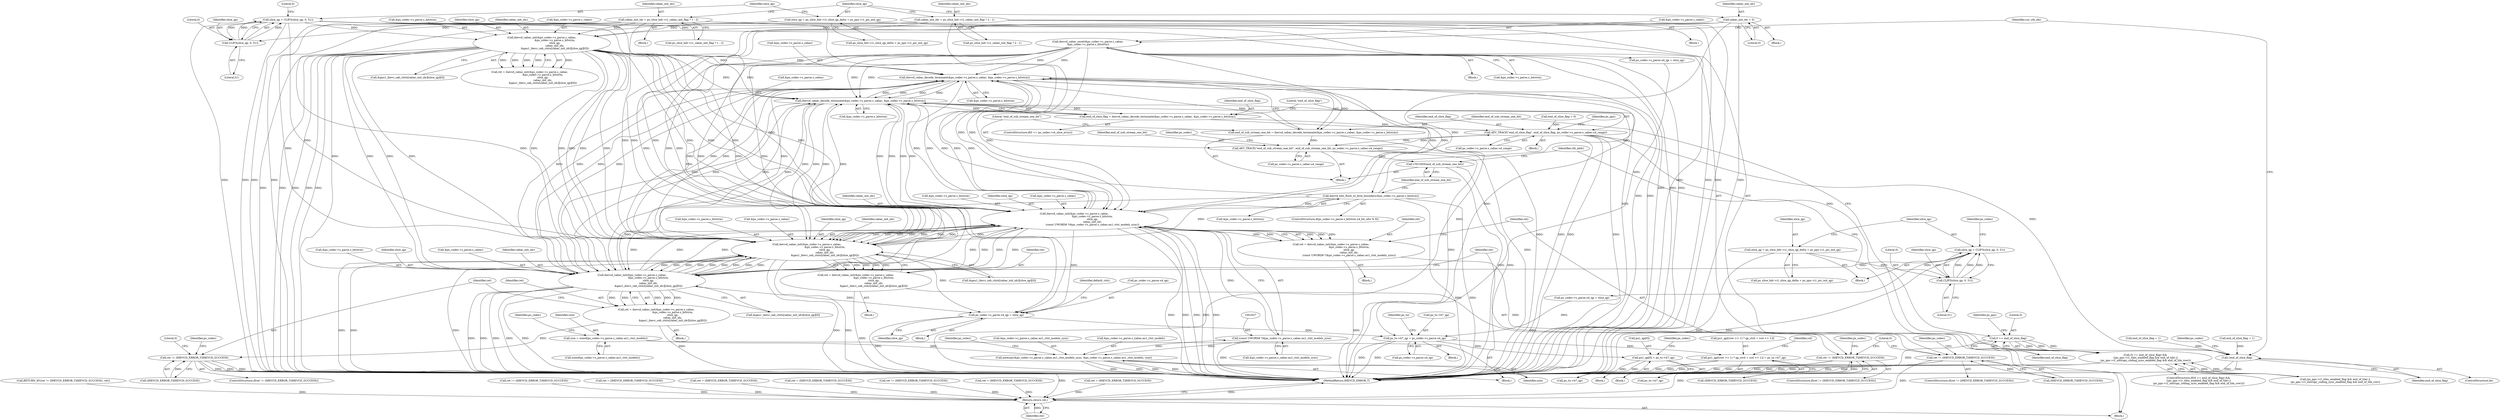 digraph "0_Android_bcfc7124f6ef9f1ec128fb2e90de774a5b33d199_0@pointer" {
"1002139" [label="(Call,ihevcd_cabac_decode_terminate(&ps_codec->s_parse.s_cabac, &ps_codec->s_parse.s_bitstrm))"];
"1000944" [label="(Call,ihevcd_cabac_reset(&ps_codec->s_parse.s_cabac,\n &ps_codec->s_parse.s_bitstrm))"];
"1001997" [label="(Call,ihevcd_cabac_decode_terminate(&ps_codec->s_parse.s_cabac, &ps_codec->s_parse.s_bitstrm))"];
"1001611" [label="(Call,ihevcd_cabac_init(&ps_codec->s_parse.s_cabac,\n                                            &ps_codec->s_parse.s_bitstrm,\n                                            slice_qp,\n                                            cabac_init_idc,\n                                            (const UWORD8 *)&ps_codec->s_parse.s_cabac.au1_ctxt_models_sync))"];
"1001564" [label="(Call,ihevcd_cabac_init(&ps_codec->s_parse.s_cabac,\n                                            &ps_codec->s_parse.s_bitstrm,\n                                            slice_qp,\n                                            cabac_init_idc,\n                                            &gau1_ihevc_cab_ctxts[cabac_init_idc][slice_qp][0]))"];
"1002139" [label="(Call,ihevcd_cabac_decode_terminate(&ps_codec->s_parse.s_cabac, &ps_codec->s_parse.s_bitstrm))"];
"1000979" [label="(Call,ihevcd_cabac_init(&ps_codec->s_parse.s_cabac,\n                                &ps_codec->s_parse.s_bitstrm,\n                                slice_qp,\n                                cabac_init_idc,\n                                &gau1_ihevc_cab_ctxts[cabac_init_idc][slice_qp][0]))"];
"1000859" [label="(Call,slice_qp = CLIP3(slice_qp, 0, 51))"];
"1000861" [label="(Call,CLIP3(slice_qp, 0, 51))"];
"1000850" [label="(Call,slice_qp = ps_slice_hdr->i1_slice_qp_delta + ps_pps->i1_pic_init_qp)"];
"1000842" [label="(Call,cabac_init_idc = ps_slice_hdr->i1_cabac_init_flag ? 1 : 2)"];
"1000832" [label="(Call,cabac_init_idc = ps_slice_hdr->i1_cabac_init_flag ? 2 : 1)"];
"1000821" [label="(Call,cabac_init_idc = 0)"];
"1001293" [label="(Call,ihevcd_cabac_init(&ps_codec->s_parse.s_cabac,\n                                        &ps_codec->s_parse.s_bitstrm,\n                                        slice_qp,\n                                        cabac_init_idc,\n                                        &gau1_ihevc_cab_ctxts[cabac_init_idc][slice_qp][0]))"];
"1002172" [label="(Call,ihevcd_bits_flush_to_byte_boundary(&ps_codec->s_parse.s_bitstrm))"];
"1001140" [label="(Call,slice_qp = CLIP3(slice_qp, 0, 51))"];
"1001142" [label="(Call,CLIP3(slice_qp, 0, 51))"];
"1001131" [label="(Call,slice_qp = ps_slice_hdr->i1_slice_qp_delta + ps_pps->i1_pic_init_qp)"];
"1001626" [label="(Call,(const UWORD8 *)&ps_codec->s_parse.s_cabac.au1_ctxt_models_sync)"];
"1002070" [label="(Call,memcpy(&ps_codec->s_parse.s_cabac.au1_ctxt_models_sync, &ps_codec->s_parse.s_cabac.au1_ctxt_models, size))"];
"1002060" [label="(Call,size = sizeof(ps_codec->s_parse.s_cabac.au1_ctxt_models))"];
"1001291" [label="(Call,ret = ihevcd_cabac_init(&ps_codec->s_parse.s_cabac,\n                                        &ps_codec->s_parse.s_bitstrm,\n                                        slice_qp,\n                                        cabac_init_idc,\n                                        &gau1_ihevc_cab_ctxts[cabac_init_idc][slice_qp][0]))"];
"1001317" [label="(Call,ret != (IHEVCD_ERROR_T)IHEVCD_SUCCESS)"];
"1005171" [label="(Return,return ret;)"];
"1001552" [label="(Call,ps_codec->s_parse.u4_qp = slice_qp)"];
"1001856" [label="(Call,ps_tu->b7_qp = ps_codec->s_parse.u4_qp)"];
"1002818" [label="(Call,pu1_qp[0] = ps_tu->b7_qp)"];
"1002906" [label="(Call,pu1_qp[(row >> 1) * qp_strd + (col >> 1)] = ps_tu->b7_qp)"];
"1001562" [label="(Call,ret = ihevcd_cabac_init(&ps_codec->s_parse.s_cabac,\n                                            &ps_codec->s_parse.s_bitstrm,\n                                            slice_qp,\n                                            cabac_init_idc,\n                                            &gau1_ihevc_cab_ctxts[cabac_init_idc][slice_qp][0]))"];
"1001588" [label="(Call,ret != (IHEVCD_ERROR_T)IHEVCD_SUCCESS)"];
"1001609" [label="(Call,ret = ihevcd_cabac_init(&ps_codec->s_parse.s_cabac,\n                                            &ps_codec->s_parse.s_bitstrm,\n                                            slice_qp,\n                                            cabac_init_idc,\n                                            (const UWORD8 *)&ps_codec->s_parse.s_cabac.au1_ctxt_models_sync))"];
"1001637" [label="(Call,ret != (IHEVCD_ERROR_T)IHEVCD_SUCCESS)"];
"1001995" [label="(Call,end_of_slice_flag = ihevcd_cabac_decode_terminate(&ps_codec->s_parse.s_cabac, &ps_codec->s_parse.s_bitstrm))"];
"1002014" [label="(Call,AEV_TRACE(\"end_of_slice_flag\", end_of_slice_flag, ps_codec->s_parse.s_cabac.u4_range))"];
"1002121" [label="(Call,0 == end_of_slice_flag)"];
"1002120" [label="(Call,(0 == end_of_slice_flag) &&\n ((ps_pps->i1_tiles_enabled_flag && end_of_tile) ||\n (ps_pps->i1_entropy_coding_sync_enabled_flag && end_of_tile_row)))"];
"1004775" [label="(Call,!end_of_slice_flag)"];
"1002152" [label="(Call,AEV_TRACE(\"end_of_sub_stream_one_bit\", end_of_sub_stream_one_bit, ps_codec->s_parse.s_cabac.u4_range))"];
"1002179" [label="(Call,UNUSED(end_of_sub_stream_one_bit))"];
"1002137" [label="(Call,end_of_sub_stream_one_bit = ihevcd_cabac_decode_terminate(&ps_codec->s_parse.s_cabac, &ps_codec->s_parse.s_bitstrm))"];
"1002817" [label="(Block,)"];
"1002155" [label="(Call,ps_codec->s_parse.s_cabac.u4_range)"];
"1001628" [label="(Call,&ps_codec->s_parse.s_cabac.au1_ctxt_models_sync)"];
"1001017" [label="(Call,ret = (IHEVCD_ERROR_T)IHEVCD_SUCCESS)"];
"1001651" [label="(Call,ret = (IHEVCD_ERROR_T)IHEVCD_SUCCESS)"];
"1001291" [label="(Call,ret = ihevcd_cabac_init(&ps_codec->s_parse.s_cabac,\n                                        &ps_codec->s_parse.s_bitstrm,\n                                        slice_qp,\n                                        cabac_init_idc,\n                                        &gau1_ihevc_cab_ctxts[cabac_init_idc][slice_qp][0]))"];
"1002123" [label="(Identifier,end_of_slice_flag)"];
"1002071" [label="(Call,&ps_codec->s_parse.s_cabac.au1_ctxt_models_sync)"];
"1001027" [label="(Identifier,cur_ctb_idx)"];
"1002079" [label="(Call,&ps_codec->s_parse.s_cabac.au1_ctxt_models)"];
"1001612" [label="(Call,&ps_codec->s_parse.s_cabac)"];
"1002818" [label="(Call,pu1_qp[0] = ps_tu->b7_qp)"];
"1000503" [label="(Call,RETURN_IF((ret != (IHEVCD_ERROR_T)IHEVCD_SUCCESS), ret))"];
"1002152" [label="(Call,AEV_TRACE(\"end_of_sub_stream_one_bit\", end_of_sub_stream_one_bit, ps_codec->s_parse.s_cabac.u4_range))"];
"1002822" [label="(Call,ps_tu->b7_qp)"];
"1001146" [label="(Call,ps_codec->s_parse.u4_qp = slice_qp)"];
"1001144" [label="(Literal,0)"];
"1000841" [label="(Block,)"];
"1001998" [label="(Call,&ps_codec->s_parse.s_cabac)"];
"1001560" [label="(Identifier,default_ctxt)"];
"1001857" [label="(Call,ps_tu->b7_qp)"];
"1001003" [label="(Call,ret != (IHEVCD_ERROR_T)IHEVCD_SUCCESS)"];
"1001149" [label="(Identifier,ps_codec)"];
"1001293" [label="(Call,ihevcd_cabac_init(&ps_codec->s_parse.s_cabac,\n                                        &ps_codec->s_parse.s_bitstrm,\n                                        slice_qp,\n                                        cabac_init_idc,\n                                        &gau1_ihevc_cab_ctxts[cabac_init_idc][slice_qp][0]))"];
"1000994" [label="(Call,&gau1_ihevc_cab_ctxts[cabac_init_idc][slice_qp][0])"];
"1002903" [label="(Identifier,col)"];
"1002070" [label="(Call,memcpy(&ps_codec->s_parse.s_cabac.au1_ctxt_models_sync, &ps_codec->s_parse.s_cabac.au1_ctxt_models, size))"];
"1001553" [label="(Call,ps_codec->s_parse.u4_qp)"];
"1001562" [label="(Call,ret = ihevcd_cabac_init(&ps_codec->s_parse.s_cabac,\n                                            &ps_codec->s_parse.s_bitstrm,\n                                            slice_qp,\n                                            cabac_init_idc,\n                                            &gau1_ihevc_cab_ctxts[cabac_init_idc][slice_qp][0]))"];
"1001645" [label="(Identifier,ps_codec)"];
"1002184" [label="(Identifier,ctb_addr)"];
"1002906" [label="(Call,pu1_qp[(row >> 1) * qp_strd + (col >> 1)] = ps_tu->b7_qp)"];
"1002139" [label="(Call,ihevcd_cabac_decode_terminate(&ps_codec->s_parse.s_cabac, &ps_codec->s_parse.s_bitstrm))"];
"1001300" [label="(Call,&ps_codec->s_parse.s_bitstrm)"];
"1001140" [label="(Call,slice_qp = CLIP3(slice_qp, 0, 51))"];
"1001023" [label="(Block,)"];
"1002014" [label="(Call,AEV_TRACE(\"end_of_slice_flag\", end_of_slice_flag, ps_codec->s_parse.s_cabac.u4_range))"];
"1004769" [label="(Call,end_of_slice_flag = 1)"];
"1002918" [label="(Call,ps_tu->b7_qp)"];
"1001571" [label="(Call,&ps_codec->s_parse.s_bitstrm)"];
"1002172" [label="(Call,ihevcd_bits_flush_to_byte_boundary(&ps_codec->s_parse.s_bitstrm))"];
"1000834" [label="(Call,ps_slice_hdr->i1_cabac_init_flag ? 2 : 1)"];
"1001131" [label="(Call,slice_qp = ps_slice_hdr->i1_slice_qp_delta + ps_pps->i1_pic_init_qp)"];
"1001602" [label="(Call,ret = (IHEVCD_ERROR_T)IHEVCD_SUCCESS)"];
"1005172" [label="(Identifier,ret)"];
"1002819" [label="(Call,pu1_qp[0])"];
"1001860" [label="(Call,ps_codec->s_parse.u4_qp)"];
"1002017" [label="(Call,ps_codec->s_parse.s_cabac.u4_range)"];
"1001318" [label="(Identifier,ret)"];
"1001325" [label="(Identifier,ps_codec)"];
"1001800" [label="(Block,)"];
"1001552" [label="(Call,ps_codec->s_parse.u4_qp = slice_qp)"];
"1000850" [label="(Call,slice_qp = ps_slice_hdr->i1_slice_qp_delta + ps_pps->i1_pic_init_qp)"];
"1000859" [label="(Call,slice_qp = CLIP3(slice_qp, 0, 51))"];
"1000832" [label="(Call,cabac_init_idc = ps_slice_hdr->i1_cabac_init_flag ? 2 : 1)"];
"1001338" [label="(Literal,0)"];
"1001608" [label="(Block,)"];
"1000191" [label="(Block,)"];
"1000943" [label="(Block,)"];
"1002124" [label="(Call,(ps_pps->i1_tiles_enabled_flag && end_of_tile) ||\n (ps_pps->i1_entropy_coding_sync_enabled_flag && end_of_tile_row))"];
"1001587" [label="(ControlStructure,if(ret != (IHEVCD_ERROR_T)IHEVCD_SUCCESS))"];
"1001636" [label="(ControlStructure,if(ret != (IHEVCD_ERROR_T)IHEVCD_SUCCESS))"];
"1002140" [label="(Call,&ps_codec->s_parse.s_cabac)"];
"1001856" [label="(Call,ps_tu->b7_qp = ps_codec->s_parse.u4_qp)"];
"1001658" [label="(Literal,0)"];
"1001626" [label="(Call,(const UWORD8 *)&ps_codec->s_parse.s_cabac.au1_ctxt_models_sync)"];
"1000821" [label="(Call,cabac_init_idc = 0)"];
"1002137" [label="(Call,end_of_sub_stream_one_bit = ihevcd_cabac_decode_terminate(&ps_codec->s_parse.s_cabac, &ps_codec->s_parse.s_bitstrm))"];
"1000831" [label="(Block,)"];
"1000843" [label="(Identifier,cabac_init_idc)"];
"1001989" [label="(ControlStructure,if(0 == ps_codec->i4_slice_error))"];
"1000945" [label="(Call,&ps_codec->s_parse.s_cabac)"];
"1000977" [label="(Call,ret = ihevcd_cabac_init(&ps_codec->s_parse.s_cabac,\n                                &ps_codec->s_parse.s_bitstrm,\n                                slice_qp,\n                                cabac_init_idc,\n                                &gau1_ihevc_cab_ctxts[cabac_init_idc][slice_qp][0]))"];
"1001306" [label="(Identifier,slice_qp)"];
"1002062" [label="(Call,sizeof(ps_codec->s_parse.s_cabac.au1_ctxt_models))"];
"1001639" [label="(Call,(IHEVCD_ERROR_T)IHEVCD_SUCCESS)"];
"1001130" [label="(Block,)"];
"1001132" [label="(Identifier,slice_qp)"];
"1000951" [label="(Call,&ps_codec->s_parse.s_bitstrm)"];
"1001625" [label="(Identifier,cabac_init_idc)"];
"1001618" [label="(Call,&ps_codec->s_parse.s_bitstrm)"];
"1002004" [label="(Call,&ps_codec->s_parse.s_bitstrm)"];
"1001317" [label="(Call,ret != (IHEVCD_ERROR_T)IHEVCD_SUCCESS)"];
"1001638" [label="(Identifier,ret)"];
"1000864" [label="(Literal,51)"];
"1001624" [label="(Identifier,slice_qp)"];
"1000823" [label="(Literal,0)"];
"1002173" [label="(Call,&ps_codec->s_parse.s_bitstrm)"];
"1001561" [label="(Block,)"];
"1000860" [label="(Identifier,slice_qp)"];
"1002093" [label="(Identifier,ps_codec)"];
"1001141" [label="(Identifier,slice_qp)"];
"1001294" [label="(Call,&ps_codec->s_parse.s_cabac)"];
"1001997" [label="(Call,ihevcd_cabac_decode_terminate(&ps_codec->s_parse.s_cabac, &ps_codec->s_parse.s_bitstrm))"];
"1002905" [label="(Block,)"];
"1000979" [label="(Call,ihevcd_cabac_init(&ps_codec->s_parse.s_cabac,\n                                &ps_codec->s_parse.s_bitstrm,\n                                slice_qp,\n                                cabac_init_idc,\n                                &gau1_ihevc_cab_ctxts[cabac_init_idc][slice_qp][0]))"];
"1002135" [label="(Block,)"];
"1002120" [label="(Call,(0 == end_of_slice_flag) &&\n ((ps_pps->i1_tiles_enabled_flag && end_of_tile) ||\n (ps_pps->i1_entropy_coding_sync_enabled_flag && end_of_tile_row)))"];
"1000986" [label="(Call,&ps_codec->s_parse.s_bitstrm)"];
"1000844" [label="(Call,ps_slice_hdr->i1_cabac_init_flag ? 1 : 2)"];
"1002127" [label="(Identifier,ps_pps)"];
"1001565" [label="(Call,&ps_codec->s_parse.s_cabac)"];
"1005173" [label="(MethodReturn,IHEVCD_ERROR_T)"];
"1001611" [label="(Call,ihevcd_cabac_init(&ps_codec->s_parse.s_cabac,\n                                            &ps_codec->s_parse.s_bitstrm,\n                                            slice_qp,\n                                            cabac_init_idc,\n                                            (const UWORD8 *)&ps_codec->s_parse.s_cabac.au1_ctxt_models_sync))"];
"1002011" [label="(Call,end_of_slice_flag = 0)"];
"1000822" [label="(Identifier,cabac_init_idc)"];
"1004775" [label="(Call,!end_of_slice_flag)"];
"1002058" [label="(Block,)"];
"1001609" [label="(Call,ret = ihevcd_cabac_init(&ps_codec->s_parse.s_cabac,\n                                            &ps_codec->s_parse.s_bitstrm,\n                                            slice_qp,\n                                            cabac_init_idc,\n                                            (const UWORD8 *)&ps_codec->s_parse.s_cabac.au1_ctxt_models_sync))"];
"1004779" [label="(Identifier,ps_codec)"];
"1001022" [label="(ControlStructure,do)"];
"1000833" [label="(Identifier,cabac_init_idc)"];
"1000842" [label="(Call,cabac_init_idc = ps_slice_hdr->i1_cabac_init_flag ? 1 : 2)"];
"1000193" [label="(Call,ret = (IHEVCD_ERROR_T)IHEVCD_SUCCESS)"];
"1001610" [label="(Identifier,ret)"];
"1001319" [label="(Call,(IHEVCD_ERROR_T)IHEVCD_SUCCESS)"];
"1001579" [label="(Call,&gau1_ihevc_cab_ctxts[cabac_init_idc][slice_qp][0])"];
"1001331" [label="(Call,ret = (IHEVCD_ERROR_T)IHEVCD_SUCCESS)"];
"1002060" [label="(Call,size = sizeof(ps_codec->s_parse.s_cabac.au1_ctxt_models))"];
"1001590" [label="(Call,(IHEVCD_ERROR_T)IHEVCD_SUCCESS)"];
"1002907" [label="(Call,pu1_qp[(row >> 1) * qp_strd + (col >> 1)])"];
"1002119" [label="(ControlStructure,if((0 == end_of_slice_flag) &&\n ((ps_pps->i1_tiles_enabled_flag && end_of_tile) ||\n (ps_pps->i1_entropy_coding_sync_enabled_flag && end_of_tile_row))))"];
"1004776" [label="(Identifier,end_of_slice_flag)"];
"1001522" [label="(Block,)"];
"1001995" [label="(Call,end_of_slice_flag = ihevcd_cabac_decode_terminate(&ps_codec->s_parse.s_cabac, &ps_codec->s_parse.s_bitstrm))"];
"1000992" [label="(Identifier,slice_qp)"];
"1001563" [label="(Identifier,ret)"];
"1001596" [label="(Identifier,ps_codec)"];
"1001145" [label="(Literal,51)"];
"1001588" [label="(Call,ret != (IHEVCD_ERROR_T)IHEVCD_SUCCESS)"];
"1001637" [label="(Call,ret != (IHEVCD_ERROR_T)IHEVCD_SUCCESS)"];
"1002027" [label="(Identifier,ps_pps)"];
"1000863" [label="(Literal,0)"];
"1000993" [label="(Identifier,cabac_init_idc)"];
"1000861" [label="(Call,CLIP3(slice_qp, 0, 51))"];
"1001143" [label="(Identifier,slice_qp)"];
"1002016" [label="(Identifier,end_of_slice_flag)"];
"1002121" [label="(Call,0 == end_of_slice_flag)"];
"1002924" [label="(Identifier,ps_codec)"];
"1002061" [label="(Identifier,size)"];
"1000980" [label="(Call,&ps_codec->s_parse.s_cabac)"];
"1000851" [label="(Identifier,slice_qp)"];
"1000862" [label="(Identifier,slice_qp)"];
"1000852" [label="(Call,ps_slice_hdr->i1_slice_qp_delta + ps_pps->i1_pic_init_qp)"];
"1002146" [label="(Call,&ps_codec->s_parse.s_bitstrm)"];
"1000868" [label="(Literal,0)"];
"1001564" [label="(Call,ihevcd_cabac_init(&ps_codec->s_parse.s_cabac,\n                                            &ps_codec->s_parse.s_bitstrm,\n                                            slice_qp,\n                                            cabac_init_idc,\n                                            &gau1_ihevc_cab_ctxts[cabac_init_idc][slice_qp][0]))"];
"1001307" [label="(Identifier,cabac_init_idc)"];
"1002180" [label="(Identifier,end_of_sub_stream_one_bit)"];
"1002154" [label="(Identifier,end_of_sub_stream_one_bit)"];
"1001577" [label="(Identifier,slice_qp)"];
"1000944" [label="(Call,ihevcd_cabac_reset(&ps_codec->s_parse.s_cabac,\n &ps_codec->s_parse.s_bitstrm))"];
"1001290" [label="(Block,)"];
"1002167" [label="(Identifier,ps_codec)"];
"1004692" [label="(Call,end_of_slice_flag = 1)"];
"1002015" [label="(Literal,\"end_of_slice_flag\")"];
"1005171" [label="(Return,return ret;)"];
"1001436" [label="(Call,ret != (IHEVCD_ERROR_T)IHEVCD_SUCCESS)"];
"1001578" [label="(Identifier,cabac_init_idc)"];
"1002122" [label="(Literal,0)"];
"1001589" [label="(Identifier,ret)"];
"1002075" [label="(Identifier,ps_codec)"];
"1002138" [label="(Identifier,end_of_sub_stream_one_bit)"];
"1001316" [label="(ControlStructure,if(ret != (IHEVCD_ERROR_T)IHEVCD_SUCCESS))"];
"1001558" [label="(Identifier,slice_qp)"];
"1002162" [label="(ControlStructure,if(ps_codec->s_parse.s_bitstrm.u4_bit_ofst % 8))"];
"1000894" [label="(Call,ps_codec->s_parse.u4_qp = slice_qp)"];
"1001142" [label="(Call,CLIP3(slice_qp, 0, 51))"];
"1000820" [label="(Block,)"];
"1001867" [label="(Identifier,ps_tu)"];
"1002153" [label="(Literal,\"end_of_sub_stream_one_bit\")"];
"1001308" [label="(Call,&gau1_ihevc_cab_ctxts[cabac_init_idc][slice_qp][0])"];
"1002087" [label="(Identifier,size)"];
"1001292" [label="(Identifier,ret)"];
"1001133" [label="(Call,ps_slice_hdr->i1_slice_qp_delta + ps_pps->i1_pic_init_qp)"];
"1001996" [label="(Identifier,end_of_slice_flag)"];
"1002179" [label="(Call,UNUSED(end_of_sub_stream_one_bit))"];
"1002139" -> "1002137"  [label="AST: "];
"1002139" -> "1002146"  [label="CFG: "];
"1002140" -> "1002139"  [label="AST: "];
"1002146" -> "1002139"  [label="AST: "];
"1002137" -> "1002139"  [label="CFG: "];
"1002139" -> "1005173"  [label="DDG: "];
"1002139" -> "1005173"  [label="DDG: "];
"1002139" -> "1001293"  [label="DDG: "];
"1002139" -> "1001293"  [label="DDG: "];
"1002139" -> "1001564"  [label="DDG: "];
"1002139" -> "1001564"  [label="DDG: "];
"1002139" -> "1001611"  [label="DDG: "];
"1002139" -> "1001611"  [label="DDG: "];
"1002139" -> "1001997"  [label="DDG: "];
"1002139" -> "1001997"  [label="DDG: "];
"1002139" -> "1002137"  [label="DDG: "];
"1002139" -> "1002137"  [label="DDG: "];
"1000944" -> "1002139"  [label="DDG: "];
"1000944" -> "1002139"  [label="DDG: "];
"1001997" -> "1002139"  [label="DDG: "];
"1001997" -> "1002139"  [label="DDG: "];
"1001611" -> "1002139"  [label="DDG: "];
"1001611" -> "1002139"  [label="DDG: "];
"1001564" -> "1002139"  [label="DDG: "];
"1001564" -> "1002139"  [label="DDG: "];
"1000979" -> "1002139"  [label="DDG: "];
"1000979" -> "1002139"  [label="DDG: "];
"1001293" -> "1002139"  [label="DDG: "];
"1001293" -> "1002139"  [label="DDG: "];
"1002172" -> "1002139"  [label="DDG: "];
"1002139" -> "1002172"  [label="DDG: "];
"1000944" -> "1000943"  [label="AST: "];
"1000944" -> "1000951"  [label="CFG: "];
"1000945" -> "1000944"  [label="AST: "];
"1000951" -> "1000944"  [label="AST: "];
"1001027" -> "1000944"  [label="CFG: "];
"1000944" -> "1005173"  [label="DDG: "];
"1000944" -> "1005173"  [label="DDG: "];
"1000944" -> "1005173"  [label="DDG: "];
"1000944" -> "1001293"  [label="DDG: "];
"1000944" -> "1001293"  [label="DDG: "];
"1000944" -> "1001564"  [label="DDG: "];
"1000944" -> "1001564"  [label="DDG: "];
"1000944" -> "1001611"  [label="DDG: "];
"1000944" -> "1001611"  [label="DDG: "];
"1000944" -> "1001997"  [label="DDG: "];
"1000944" -> "1001997"  [label="DDG: "];
"1001997" -> "1001995"  [label="AST: "];
"1001997" -> "1002004"  [label="CFG: "];
"1001998" -> "1001997"  [label="AST: "];
"1002004" -> "1001997"  [label="AST: "];
"1001995" -> "1001997"  [label="CFG: "];
"1001997" -> "1005173"  [label="DDG: "];
"1001997" -> "1005173"  [label="DDG: "];
"1001997" -> "1001293"  [label="DDG: "];
"1001997" -> "1001293"  [label="DDG: "];
"1001997" -> "1001564"  [label="DDG: "];
"1001997" -> "1001564"  [label="DDG: "];
"1001997" -> "1001611"  [label="DDG: "];
"1001997" -> "1001611"  [label="DDG: "];
"1001997" -> "1001995"  [label="DDG: "];
"1001997" -> "1001995"  [label="DDG: "];
"1001611" -> "1001997"  [label="DDG: "];
"1001611" -> "1001997"  [label="DDG: "];
"1001564" -> "1001997"  [label="DDG: "];
"1001564" -> "1001997"  [label="DDG: "];
"1000979" -> "1001997"  [label="DDG: "];
"1000979" -> "1001997"  [label="DDG: "];
"1001293" -> "1001997"  [label="DDG: "];
"1001293" -> "1001997"  [label="DDG: "];
"1002172" -> "1001997"  [label="DDG: "];
"1001611" -> "1001609"  [label="AST: "];
"1001611" -> "1001626"  [label="CFG: "];
"1001612" -> "1001611"  [label="AST: "];
"1001618" -> "1001611"  [label="AST: "];
"1001624" -> "1001611"  [label="AST: "];
"1001625" -> "1001611"  [label="AST: "];
"1001626" -> "1001611"  [label="AST: "];
"1001609" -> "1001611"  [label="CFG: "];
"1001611" -> "1005173"  [label="DDG: "];
"1001611" -> "1005173"  [label="DDG: "];
"1001611" -> "1005173"  [label="DDG: "];
"1001611" -> "1005173"  [label="DDG: "];
"1001611" -> "1005173"  [label="DDG: "];
"1001611" -> "1001293"  [label="DDG: "];
"1001611" -> "1001293"  [label="DDG: "];
"1001611" -> "1001293"  [label="DDG: "];
"1001611" -> "1001552"  [label="DDG: "];
"1001611" -> "1001564"  [label="DDG: "];
"1001611" -> "1001564"  [label="DDG: "];
"1001611" -> "1001564"  [label="DDG: "];
"1001611" -> "1001564"  [label="DDG: "];
"1001611" -> "1001609"  [label="DDG: "];
"1001611" -> "1001609"  [label="DDG: "];
"1001611" -> "1001609"  [label="DDG: "];
"1001611" -> "1001609"  [label="DDG: "];
"1001611" -> "1001609"  [label="DDG: "];
"1001564" -> "1001611"  [label="DDG: "];
"1001564" -> "1001611"  [label="DDG: "];
"1001564" -> "1001611"  [label="DDG: "];
"1001564" -> "1001611"  [label="DDG: "];
"1000979" -> "1001611"  [label="DDG: "];
"1000979" -> "1001611"  [label="DDG: "];
"1000979" -> "1001611"  [label="DDG: "];
"1000979" -> "1001611"  [label="DDG: "];
"1001293" -> "1001611"  [label="DDG: "];
"1001293" -> "1001611"  [label="DDG: "];
"1001293" -> "1001611"  [label="DDG: "];
"1001293" -> "1001611"  [label="DDG: "];
"1002172" -> "1001611"  [label="DDG: "];
"1000859" -> "1001611"  [label="DDG: "];
"1000842" -> "1001611"  [label="DDG: "];
"1000832" -> "1001611"  [label="DDG: "];
"1000821" -> "1001611"  [label="DDG: "];
"1001626" -> "1001611"  [label="DDG: "];
"1001564" -> "1001562"  [label="AST: "];
"1001564" -> "1001579"  [label="CFG: "];
"1001565" -> "1001564"  [label="AST: "];
"1001571" -> "1001564"  [label="AST: "];
"1001577" -> "1001564"  [label="AST: "];
"1001578" -> "1001564"  [label="AST: "];
"1001579" -> "1001564"  [label="AST: "];
"1001562" -> "1001564"  [label="CFG: "];
"1001564" -> "1005173"  [label="DDG: "];
"1001564" -> "1005173"  [label="DDG: "];
"1001564" -> "1005173"  [label="DDG: "];
"1001564" -> "1005173"  [label="DDG: "];
"1001564" -> "1005173"  [label="DDG: "];
"1001564" -> "1001293"  [label="DDG: "];
"1001564" -> "1001293"  [label="DDG: "];
"1001564" -> "1001293"  [label="DDG: "];
"1001564" -> "1001293"  [label="DDG: "];
"1001564" -> "1001552"  [label="DDG: "];
"1001564" -> "1001562"  [label="DDG: "];
"1001564" -> "1001562"  [label="DDG: "];
"1001564" -> "1001562"  [label="DDG: "];
"1001564" -> "1001562"  [label="DDG: "];
"1001564" -> "1001562"  [label="DDG: "];
"1000979" -> "1001564"  [label="DDG: "];
"1000979" -> "1001564"  [label="DDG: "];
"1000979" -> "1001564"  [label="DDG: "];
"1000979" -> "1001564"  [label="DDG: "];
"1000979" -> "1001564"  [label="DDG: "];
"1001293" -> "1001564"  [label="DDG: "];
"1001293" -> "1001564"  [label="DDG: "];
"1001293" -> "1001564"  [label="DDG: "];
"1001293" -> "1001564"  [label="DDG: "];
"1001293" -> "1001564"  [label="DDG: "];
"1002172" -> "1001564"  [label="DDG: "];
"1000859" -> "1001564"  [label="DDG: "];
"1000842" -> "1001564"  [label="DDG: "];
"1000832" -> "1001564"  [label="DDG: "];
"1000821" -> "1001564"  [label="DDG: "];
"1000979" -> "1000977"  [label="AST: "];
"1000979" -> "1000994"  [label="CFG: "];
"1000980" -> "1000979"  [label="AST: "];
"1000986" -> "1000979"  [label="AST: "];
"1000992" -> "1000979"  [label="AST: "];
"1000993" -> "1000979"  [label="AST: "];
"1000994" -> "1000979"  [label="AST: "];
"1000977" -> "1000979"  [label="CFG: "];
"1000979" -> "1005173"  [label="DDG: "];
"1000979" -> "1005173"  [label="DDG: "];
"1000979" -> "1005173"  [label="DDG: "];
"1000979" -> "1005173"  [label="DDG: "];
"1000979" -> "1005173"  [label="DDG: "];
"1000979" -> "1000977"  [label="DDG: "];
"1000979" -> "1000977"  [label="DDG: "];
"1000979" -> "1000977"  [label="DDG: "];
"1000979" -> "1000977"  [label="DDG: "];
"1000979" -> "1000977"  [label="DDG: "];
"1000859" -> "1000979"  [label="DDG: "];
"1000842" -> "1000979"  [label="DDG: "];
"1000832" -> "1000979"  [label="DDG: "];
"1000821" -> "1000979"  [label="DDG: "];
"1000979" -> "1001293"  [label="DDG: "];
"1000979" -> "1001293"  [label="DDG: "];
"1000979" -> "1001293"  [label="DDG: "];
"1000979" -> "1001293"  [label="DDG: "];
"1000979" -> "1001552"  [label="DDG: "];
"1000859" -> "1000191"  [label="AST: "];
"1000859" -> "1000861"  [label="CFG: "];
"1000860" -> "1000859"  [label="AST: "];
"1000861" -> "1000859"  [label="AST: "];
"1000868" -> "1000859"  [label="CFG: "];
"1000859" -> "1005173"  [label="DDG: "];
"1000859" -> "1005173"  [label="DDG: "];
"1000861" -> "1000859"  [label="DDG: "];
"1000861" -> "1000859"  [label="DDG: "];
"1000861" -> "1000859"  [label="DDG: "];
"1000859" -> "1000894"  [label="DDG: "];
"1000859" -> "1001552"  [label="DDG: "];
"1000861" -> "1000864"  [label="CFG: "];
"1000862" -> "1000861"  [label="AST: "];
"1000863" -> "1000861"  [label="AST: "];
"1000864" -> "1000861"  [label="AST: "];
"1000850" -> "1000861"  [label="DDG: "];
"1000850" -> "1000191"  [label="AST: "];
"1000850" -> "1000852"  [label="CFG: "];
"1000851" -> "1000850"  [label="AST: "];
"1000852" -> "1000850"  [label="AST: "];
"1000860" -> "1000850"  [label="CFG: "];
"1000850" -> "1005173"  [label="DDG: "];
"1000842" -> "1000841"  [label="AST: "];
"1000842" -> "1000844"  [label="CFG: "];
"1000843" -> "1000842"  [label="AST: "];
"1000844" -> "1000842"  [label="AST: "];
"1000851" -> "1000842"  [label="CFG: "];
"1000842" -> "1005173"  [label="DDG: "];
"1000842" -> "1005173"  [label="DDG: "];
"1000842" -> "1001293"  [label="DDG: "];
"1000832" -> "1000831"  [label="AST: "];
"1000832" -> "1000834"  [label="CFG: "];
"1000833" -> "1000832"  [label="AST: "];
"1000834" -> "1000832"  [label="AST: "];
"1000851" -> "1000832"  [label="CFG: "];
"1000832" -> "1005173"  [label="DDG: "];
"1000832" -> "1005173"  [label="DDG: "];
"1000832" -> "1001293"  [label="DDG: "];
"1000821" -> "1000820"  [label="AST: "];
"1000821" -> "1000823"  [label="CFG: "];
"1000822" -> "1000821"  [label="AST: "];
"1000823" -> "1000821"  [label="AST: "];
"1000851" -> "1000821"  [label="CFG: "];
"1000821" -> "1005173"  [label="DDG: "];
"1000821" -> "1001293"  [label="DDG: "];
"1001293" -> "1001291"  [label="AST: "];
"1001293" -> "1001308"  [label="CFG: "];
"1001294" -> "1001293"  [label="AST: "];
"1001300" -> "1001293"  [label="AST: "];
"1001306" -> "1001293"  [label="AST: "];
"1001307" -> "1001293"  [label="AST: "];
"1001308" -> "1001293"  [label="AST: "];
"1001291" -> "1001293"  [label="CFG: "];
"1001293" -> "1005173"  [label="DDG: "];
"1001293" -> "1005173"  [label="DDG: "];
"1001293" -> "1005173"  [label="DDG: "];
"1001293" -> "1005173"  [label="DDG: "];
"1001293" -> "1005173"  [label="DDG: "];
"1001293" -> "1001291"  [label="DDG: "];
"1001293" -> "1001291"  [label="DDG: "];
"1001293" -> "1001291"  [label="DDG: "];
"1001293" -> "1001291"  [label="DDG: "];
"1001293" -> "1001291"  [label="DDG: "];
"1002172" -> "1001293"  [label="DDG: "];
"1001140" -> "1001293"  [label="DDG: "];
"1001293" -> "1001552"  [label="DDG: "];
"1002172" -> "1002162"  [label="AST: "];
"1002172" -> "1002173"  [label="CFG: "];
"1002173" -> "1002172"  [label="AST: "];
"1002180" -> "1002172"  [label="CFG: "];
"1002172" -> "1005173"  [label="DDG: "];
"1002172" -> "1005173"  [label="DDG: "];
"1001140" -> "1001130"  [label="AST: "];
"1001140" -> "1001142"  [label="CFG: "];
"1001141" -> "1001140"  [label="AST: "];
"1001142" -> "1001140"  [label="AST: "];
"1001149" -> "1001140"  [label="CFG: "];
"1001140" -> "1005173"  [label="DDG: "];
"1001142" -> "1001140"  [label="DDG: "];
"1001142" -> "1001140"  [label="DDG: "];
"1001142" -> "1001140"  [label="DDG: "];
"1001140" -> "1001146"  [label="DDG: "];
"1001142" -> "1001145"  [label="CFG: "];
"1001143" -> "1001142"  [label="AST: "];
"1001144" -> "1001142"  [label="AST: "];
"1001145" -> "1001142"  [label="AST: "];
"1001131" -> "1001142"  [label="DDG: "];
"1001131" -> "1001130"  [label="AST: "];
"1001131" -> "1001133"  [label="CFG: "];
"1001132" -> "1001131"  [label="AST: "];
"1001133" -> "1001131"  [label="AST: "];
"1001141" -> "1001131"  [label="CFG: "];
"1001131" -> "1005173"  [label="DDG: "];
"1001626" -> "1001628"  [label="CFG: "];
"1001627" -> "1001626"  [label="AST: "];
"1001628" -> "1001626"  [label="AST: "];
"1001626" -> "1005173"  [label="DDG: "];
"1002070" -> "1001626"  [label="DDG: "];
"1001626" -> "1002070"  [label="DDG: "];
"1002070" -> "1002058"  [label="AST: "];
"1002070" -> "1002087"  [label="CFG: "];
"1002071" -> "1002070"  [label="AST: "];
"1002079" -> "1002070"  [label="AST: "];
"1002087" -> "1002070"  [label="AST: "];
"1002093" -> "1002070"  [label="CFG: "];
"1002070" -> "1005173"  [label="DDG: "];
"1002070" -> "1005173"  [label="DDG: "];
"1002070" -> "1005173"  [label="DDG: "];
"1002070" -> "1005173"  [label="DDG: "];
"1002060" -> "1002070"  [label="DDG: "];
"1002060" -> "1002058"  [label="AST: "];
"1002060" -> "1002062"  [label="CFG: "];
"1002061" -> "1002060"  [label="AST: "];
"1002062" -> "1002060"  [label="AST: "];
"1002075" -> "1002060"  [label="CFG: "];
"1001291" -> "1001290"  [label="AST: "];
"1001292" -> "1001291"  [label="AST: "];
"1001318" -> "1001291"  [label="CFG: "];
"1001291" -> "1005173"  [label="DDG: "];
"1001291" -> "1001317"  [label="DDG: "];
"1001317" -> "1001316"  [label="AST: "];
"1001317" -> "1001319"  [label="CFG: "];
"1001318" -> "1001317"  [label="AST: "];
"1001319" -> "1001317"  [label="AST: "];
"1001325" -> "1001317"  [label="CFG: "];
"1001338" -> "1001317"  [label="CFG: "];
"1001317" -> "1005173"  [label="DDG: "];
"1001317" -> "1005173"  [label="DDG: "];
"1001317" -> "1005173"  [label="DDG: "];
"1001319" -> "1001317"  [label="DDG: "];
"1001317" -> "1005171"  [label="DDG: "];
"1005171" -> "1000191"  [label="AST: "];
"1005171" -> "1005172"  [label="CFG: "];
"1005172" -> "1005171"  [label="AST: "];
"1005173" -> "1005171"  [label="CFG: "];
"1005171" -> "1005173"  [label="DDG: "];
"1005172" -> "1005171"  [label="DDG: "];
"1000193" -> "1005171"  [label="DDG: "];
"1001331" -> "1005171"  [label="DDG: "];
"1001637" -> "1005171"  [label="DDG: "];
"1001017" -> "1005171"  [label="DDG: "];
"1001602" -> "1005171"  [label="DDG: "];
"1001651" -> "1005171"  [label="DDG: "];
"1000503" -> "1005171"  [label="DDG: "];
"1001436" -> "1005171"  [label="DDG: "];
"1001588" -> "1005171"  [label="DDG: "];
"1001003" -> "1005171"  [label="DDG: "];
"1001552" -> "1001522"  [label="AST: "];
"1001552" -> "1001558"  [label="CFG: "];
"1001553" -> "1001552"  [label="AST: "];
"1001558" -> "1001552"  [label="AST: "];
"1001560" -> "1001552"  [label="CFG: "];
"1001552" -> "1005173"  [label="DDG: "];
"1001552" -> "1001856"  [label="DDG: "];
"1001856" -> "1001800"  [label="AST: "];
"1001856" -> "1001860"  [label="CFG: "];
"1001857" -> "1001856"  [label="AST: "];
"1001860" -> "1001856"  [label="AST: "];
"1001867" -> "1001856"  [label="CFG: "];
"1001856" -> "1005173"  [label="DDG: "];
"1001856" -> "1005173"  [label="DDG: "];
"1000894" -> "1001856"  [label="DDG: "];
"1001146" -> "1001856"  [label="DDG: "];
"1001856" -> "1002818"  [label="DDG: "];
"1001856" -> "1002906"  [label="DDG: "];
"1002818" -> "1002817"  [label="AST: "];
"1002818" -> "1002822"  [label="CFG: "];
"1002819" -> "1002818"  [label="AST: "];
"1002822" -> "1002818"  [label="AST: "];
"1002924" -> "1002818"  [label="CFG: "];
"1002818" -> "1005173"  [label="DDG: "];
"1002818" -> "1005173"  [label="DDG: "];
"1002906" -> "1002905"  [label="AST: "];
"1002906" -> "1002918"  [label="CFG: "];
"1002907" -> "1002906"  [label="AST: "];
"1002918" -> "1002906"  [label="AST: "];
"1002903" -> "1002906"  [label="CFG: "];
"1002906" -> "1005173"  [label="DDG: "];
"1002906" -> "1005173"  [label="DDG: "];
"1001562" -> "1001561"  [label="AST: "];
"1001563" -> "1001562"  [label="AST: "];
"1001589" -> "1001562"  [label="CFG: "];
"1001562" -> "1005173"  [label="DDG: "];
"1001562" -> "1001588"  [label="DDG: "];
"1001588" -> "1001587"  [label="AST: "];
"1001588" -> "1001590"  [label="CFG: "];
"1001589" -> "1001588"  [label="AST: "];
"1001590" -> "1001588"  [label="AST: "];
"1001596" -> "1001588"  [label="CFG: "];
"1001658" -> "1001588"  [label="CFG: "];
"1001588" -> "1005173"  [label="DDG: "];
"1001588" -> "1005173"  [label="DDG: "];
"1001588" -> "1005173"  [label="DDG: "];
"1001590" -> "1001588"  [label="DDG: "];
"1001609" -> "1001608"  [label="AST: "];
"1001610" -> "1001609"  [label="AST: "];
"1001638" -> "1001609"  [label="CFG: "];
"1001609" -> "1005173"  [label="DDG: "];
"1001609" -> "1001637"  [label="DDG: "];
"1001637" -> "1001636"  [label="AST: "];
"1001637" -> "1001639"  [label="CFG: "];
"1001638" -> "1001637"  [label="AST: "];
"1001639" -> "1001637"  [label="AST: "];
"1001645" -> "1001637"  [label="CFG: "];
"1001658" -> "1001637"  [label="CFG: "];
"1001637" -> "1005173"  [label="DDG: "];
"1001637" -> "1005173"  [label="DDG: "];
"1001637" -> "1005173"  [label="DDG: "];
"1001639" -> "1001637"  [label="DDG: "];
"1001995" -> "1001989"  [label="AST: "];
"1001996" -> "1001995"  [label="AST: "];
"1002015" -> "1001995"  [label="CFG: "];
"1001995" -> "1005173"  [label="DDG: "];
"1001995" -> "1002014"  [label="DDG: "];
"1002014" -> "1001023"  [label="AST: "];
"1002014" -> "1002017"  [label="CFG: "];
"1002015" -> "1002014"  [label="AST: "];
"1002016" -> "1002014"  [label="AST: "];
"1002017" -> "1002014"  [label="AST: "];
"1002027" -> "1002014"  [label="CFG: "];
"1002014" -> "1005173"  [label="DDG: "];
"1002014" -> "1005173"  [label="DDG: "];
"1002014" -> "1005173"  [label="DDG: "];
"1002011" -> "1002014"  [label="DDG: "];
"1002152" -> "1002014"  [label="DDG: "];
"1002014" -> "1002121"  [label="DDG: "];
"1002014" -> "1002152"  [label="DDG: "];
"1002014" -> "1004775"  [label="DDG: "];
"1002121" -> "1002120"  [label="AST: "];
"1002121" -> "1002123"  [label="CFG: "];
"1002122" -> "1002121"  [label="AST: "];
"1002123" -> "1002121"  [label="AST: "];
"1002127" -> "1002121"  [label="CFG: "];
"1002120" -> "1002121"  [label="CFG: "];
"1002121" -> "1005173"  [label="DDG: "];
"1002121" -> "1002120"  [label="DDG: "];
"1002121" -> "1002120"  [label="DDG: "];
"1002121" -> "1004775"  [label="DDG: "];
"1002120" -> "1002119"  [label="AST: "];
"1002120" -> "1002124"  [label="CFG: "];
"1002124" -> "1002120"  [label="AST: "];
"1002138" -> "1002120"  [label="CFG: "];
"1002184" -> "1002120"  [label="CFG: "];
"1002120" -> "1005173"  [label="DDG: "];
"1002120" -> "1005173"  [label="DDG: "];
"1002120" -> "1005173"  [label="DDG: "];
"1002124" -> "1002120"  [label="DDG: "];
"1002124" -> "1002120"  [label="DDG: "];
"1004775" -> "1001022"  [label="AST: "];
"1004775" -> "1004776"  [label="CFG: "];
"1004776" -> "1004775"  [label="AST: "];
"1001027" -> "1004775"  [label="CFG: "];
"1004779" -> "1004775"  [label="CFG: "];
"1004775" -> "1005173"  [label="DDG: "];
"1004775" -> "1005173"  [label="DDG: "];
"1004769" -> "1004775"  [label="DDG: "];
"1004692" -> "1004775"  [label="DDG: "];
"1002152" -> "1002135"  [label="AST: "];
"1002152" -> "1002155"  [label="CFG: "];
"1002153" -> "1002152"  [label="AST: "];
"1002154" -> "1002152"  [label="AST: "];
"1002155" -> "1002152"  [label="AST: "];
"1002167" -> "1002152"  [label="CFG: "];
"1002152" -> "1005173"  [label="DDG: "];
"1002152" -> "1005173"  [label="DDG: "];
"1002137" -> "1002152"  [label="DDG: "];
"1002152" -> "1002179"  [label="DDG: "];
"1002179" -> "1002135"  [label="AST: "];
"1002179" -> "1002180"  [label="CFG: "];
"1002180" -> "1002179"  [label="AST: "];
"1002184" -> "1002179"  [label="CFG: "];
"1002179" -> "1005173"  [label="DDG: "];
"1002179" -> "1005173"  [label="DDG: "];
"1002137" -> "1002135"  [label="AST: "];
"1002138" -> "1002137"  [label="AST: "];
"1002153" -> "1002137"  [label="CFG: "];
"1002137" -> "1005173"  [label="DDG: "];
}
